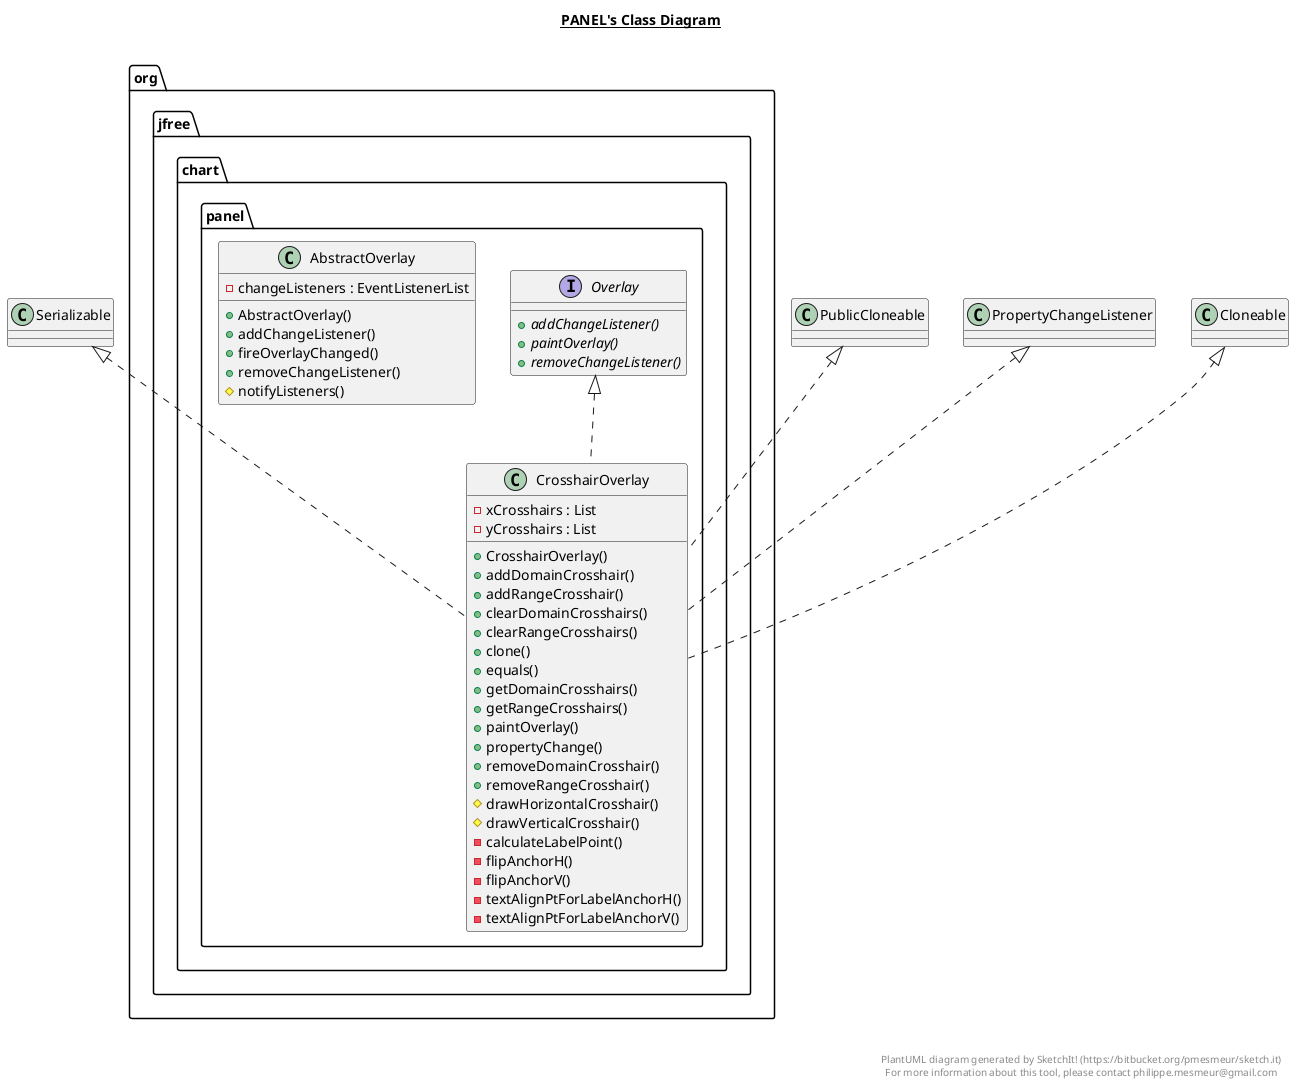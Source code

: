 @startuml

title __PANEL's Class Diagram__\n

  namespace org.jfree.chart {
    namespace panel {
      class org.jfree.chart.panel.AbstractOverlay {
          - changeListeners : EventListenerList
          + AbstractOverlay()
          + addChangeListener()
          + fireOverlayChanged()
          + removeChangeListener()
          # notifyListeners()
      }
    }
  }
  

  namespace org.jfree.chart {
    namespace panel {
      class org.jfree.chart.panel.CrosshairOverlay {
          - xCrosshairs : List
          - yCrosshairs : List
          + CrosshairOverlay()
          + addDomainCrosshair()
          + addRangeCrosshair()
          + clearDomainCrosshairs()
          + clearRangeCrosshairs()
          + clone()
          + equals()
          + getDomainCrosshairs()
          + getRangeCrosshairs()
          + paintOverlay()
          + propertyChange()
          + removeDomainCrosshair()
          + removeRangeCrosshair()
          # drawHorizontalCrosshair()
          # drawVerticalCrosshair()
          - calculateLabelPoint()
          - flipAnchorH()
          - flipAnchorV()
          - textAlignPtForLabelAnchorH()
          - textAlignPtForLabelAnchorV()
      }
    }
  }
  

  namespace org.jfree.chart {
    namespace panel {
      interface org.jfree.chart.panel.Overlay {
          {abstract} + addChangeListener()
          {abstract} + paintOverlay()
          {abstract} + removeChangeListener()
      }
    }
  }
  

  org.jfree.chart.panel.CrosshairOverlay .up.|> Cloneable
  org.jfree.chart.panel.CrosshairOverlay .up.|> Overlay
  org.jfree.chart.panel.CrosshairOverlay .up.|> PropertyChangeListener
  org.jfree.chart.panel.CrosshairOverlay .up.|> PublicCloneable
  org.jfree.chart.panel.CrosshairOverlay .up.|> Serializable


right footer


PlantUML diagram generated by SketchIt! (https://bitbucket.org/pmesmeur/sketch.it)
For more information about this tool, please contact philippe.mesmeur@gmail.com
endfooter

@enduml
